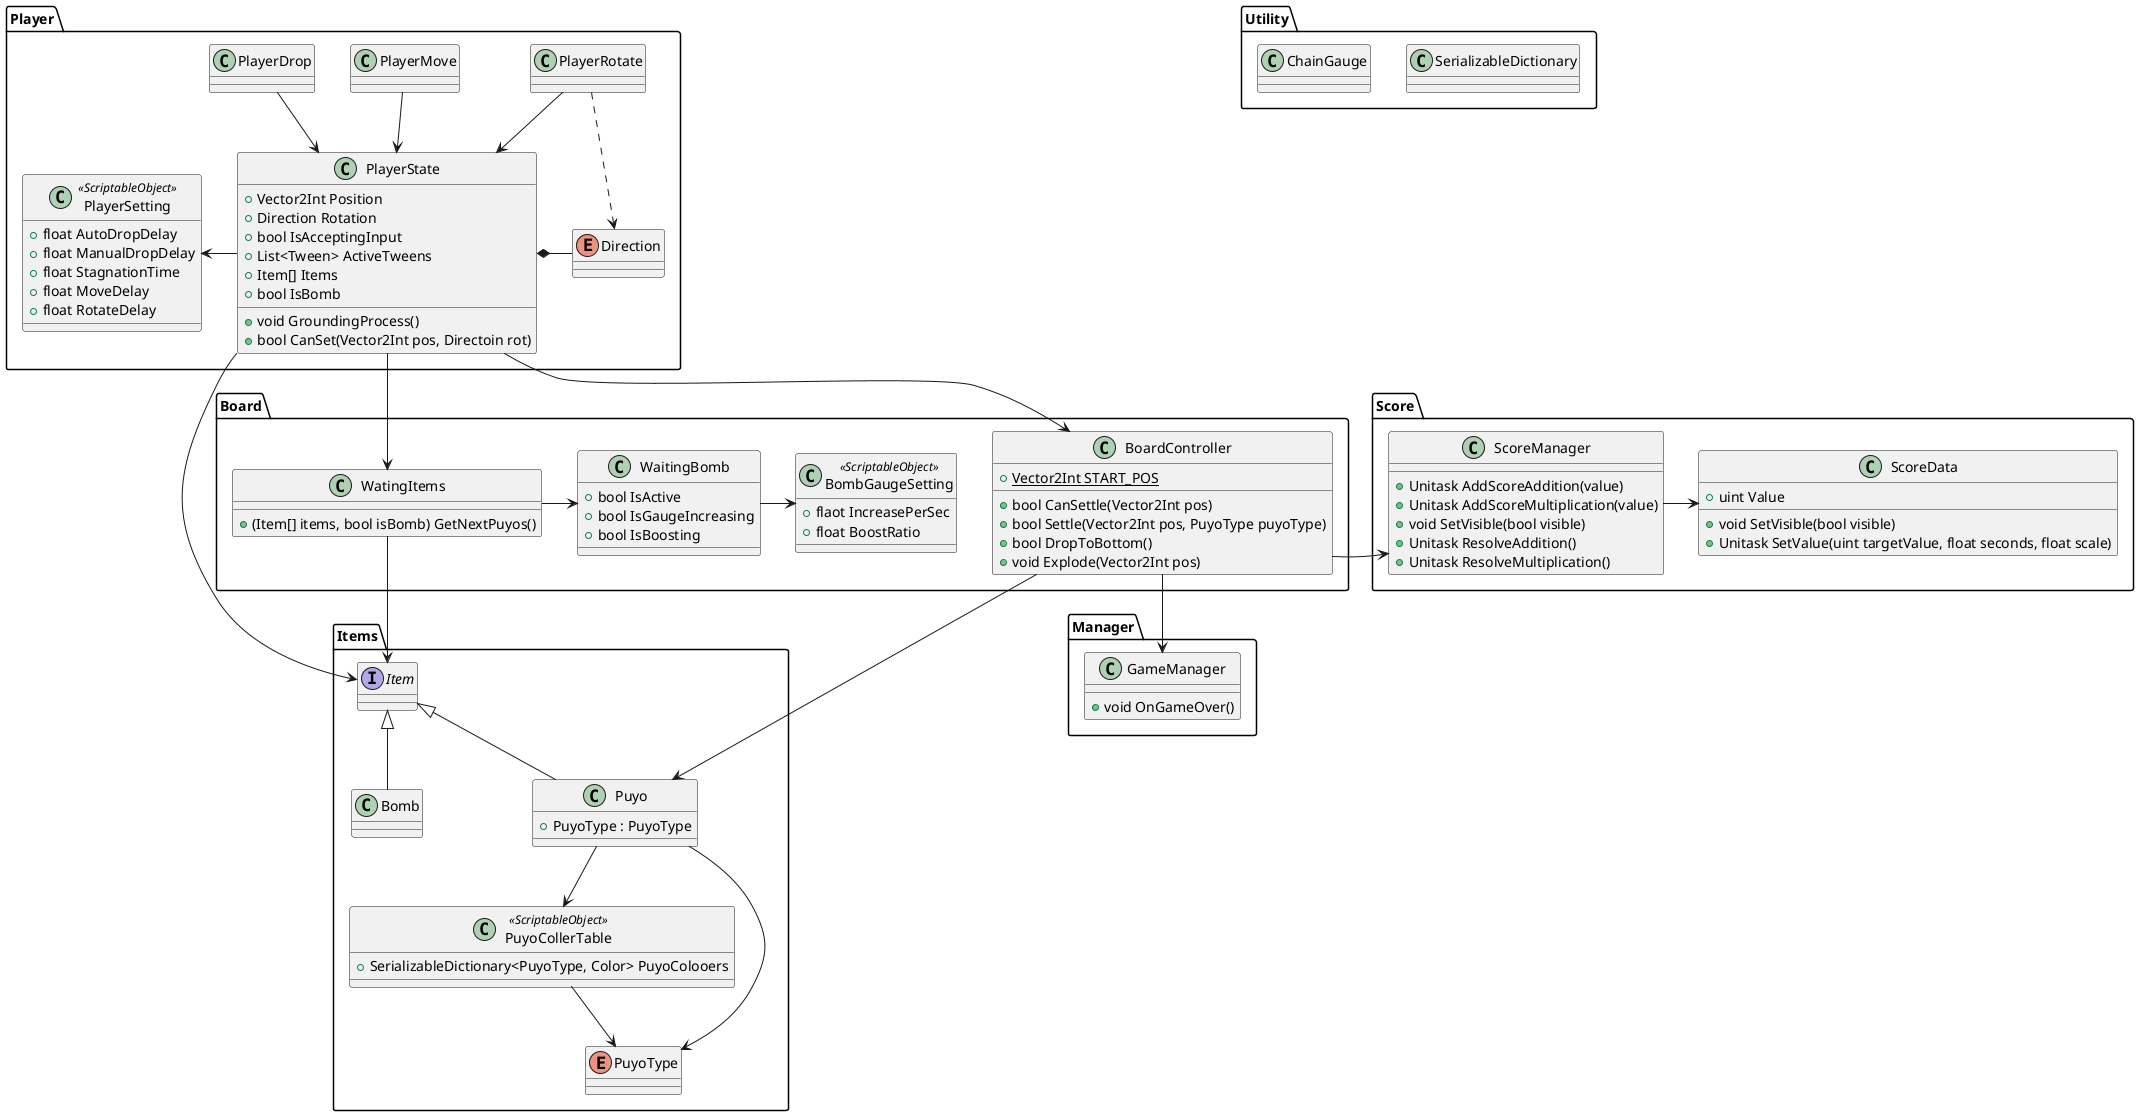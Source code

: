 @startuml hoge

namespace Player{
    class PlayerRotate
    class PlayerMove
    class PlayerDrop
    class PlayerState{
        +Vector2Int Position
        +Direction Rotation    
        +bool IsAcceptingInput
        +List<Tween> ActiveTweens
        +Item[] Items
        +bool IsBomb
        +void GroundingProcess()
        +bool CanSet(Vector2Int pos, Directoin rot)
    }
    enum Direction
    class PlayerSetting <<ScriptableObject>>{
        +float AutoDropDelay
        +float ManualDropDelay
        +float StagnationTime
        +float MoveDelay
        +float RotateDelay
    }

    PlayerDrop --> PlayerState
    PlayerRotate --> PlayerState
    PlayerMove --> PlayerState
    PlayerRotate ..> Direction
    PlayerState *- Direction
    PlayerSetting <- PlayerState
}

namespace Items{
    interface Item
    class Bomb
    class Puyo{
        +PuyoType : PuyoType
    }
    class PuyoCollerTable <<ScriptableObject>>{
        +SerializableDictionary<PuyoType, Color> PuyoColooers
    }
    enum PuyoType

    Item <|-- Puyo
    Item <|-- Bomb
    Puyo --> PuyoCollerTable
    Puyo --> PuyoType
    PuyoCollerTable --> PuyoType
}

namespace Utility{
    class SerializableDictionary
    class ChainGauge
}

namespace Manager{
    class GameManager{
        +void OnGameOver()
    }
}


namespace Board{
    class WaitingBomb{
        +bool IsActive
        +bool IsGaugeIncreasing
        +bool IsBoosting
    }

    class WatingItems{
        +(Item[] items, bool isBomb) GetNextPuyos()
    }

    class BoardController{
        {static} +Vector2Int START_POS
        +bool CanSettle(Vector2Int pos) 
        +bool Settle(Vector2Int pos, PuyoType puyoType)
        +bool DropToBottom()
        +void Explode(Vector2Int pos)
    }
    class BombGaugeSetting<<ScriptableObject>>{
        +flaot IncreasePerSec
        +float BoostRatio
    }

    WaitingBomb <- WatingItems
    WaitingBomb -> BombGaugeSetting
}

namespace Score{
    class ScoreData{
        +uint Value
        +void SetVisible(bool visible)
        +Unitask SetValue(uint targetValue, float seconds, float scale)
    }
    class ScoreManager{
        +Unitask AddScoreAddition(value)
        +Unitask AddScoreMultiplication(value)
        +void SetVisible(bool visible)
        +Unitask ResolveAddition()
        +Unitask ResolveMultiplication()
    }

    ScoreManager -> ScoreData
}




PlayerState --> Item
PlayerState --> BoardController
PlayerState --> WatingItems

WatingItems --> Item
BoardController --> Puyo
BoardController --> GameManager
BoardController -> ScoreManager

@enduml
